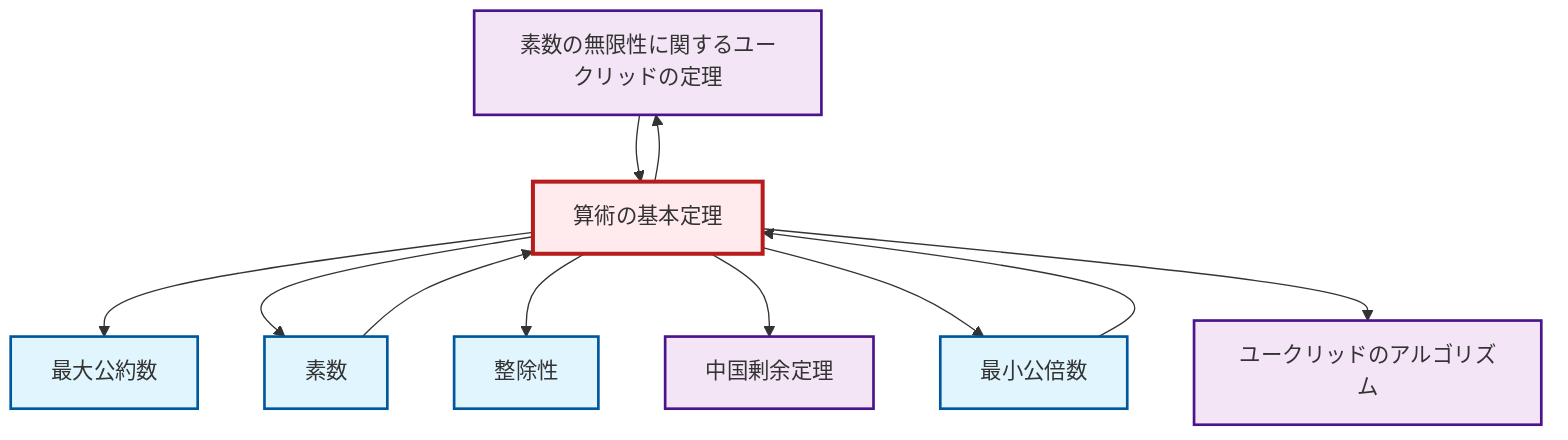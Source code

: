 graph TD
    classDef definition fill:#e1f5fe,stroke:#01579b,stroke-width:2px
    classDef theorem fill:#f3e5f5,stroke:#4a148c,stroke-width:2px
    classDef axiom fill:#fff3e0,stroke:#e65100,stroke-width:2px
    classDef example fill:#e8f5e9,stroke:#1b5e20,stroke-width:2px
    classDef current fill:#ffebee,stroke:#b71c1c,stroke-width:3px
    thm-euclid-infinitude-primes["素数の無限性に関するユークリッドの定理"]:::theorem
    def-prime["素数"]:::definition
    thm-euclidean-algorithm["ユークリッドのアルゴリズム"]:::theorem
    def-divisibility["整除性"]:::definition
    def-gcd["最大公約数"]:::definition
    def-lcm["最小公倍数"]:::definition
    thm-fundamental-arithmetic["算術の基本定理"]:::theorem
    thm-chinese-remainder["中国剰余定理"]:::theorem
    thm-fundamental-arithmetic --> def-gcd
    thm-euclid-infinitude-primes --> thm-fundamental-arithmetic
    thm-fundamental-arithmetic --> def-prime
    thm-fundamental-arithmetic --> def-divisibility
    def-lcm --> thm-fundamental-arithmetic
    thm-fundamental-arithmetic --> thm-euclid-infinitude-primes
    thm-fundamental-arithmetic --> thm-chinese-remainder
    def-prime --> thm-fundamental-arithmetic
    thm-fundamental-arithmetic --> def-lcm
    thm-fundamental-arithmetic --> thm-euclidean-algorithm
    class thm-fundamental-arithmetic current